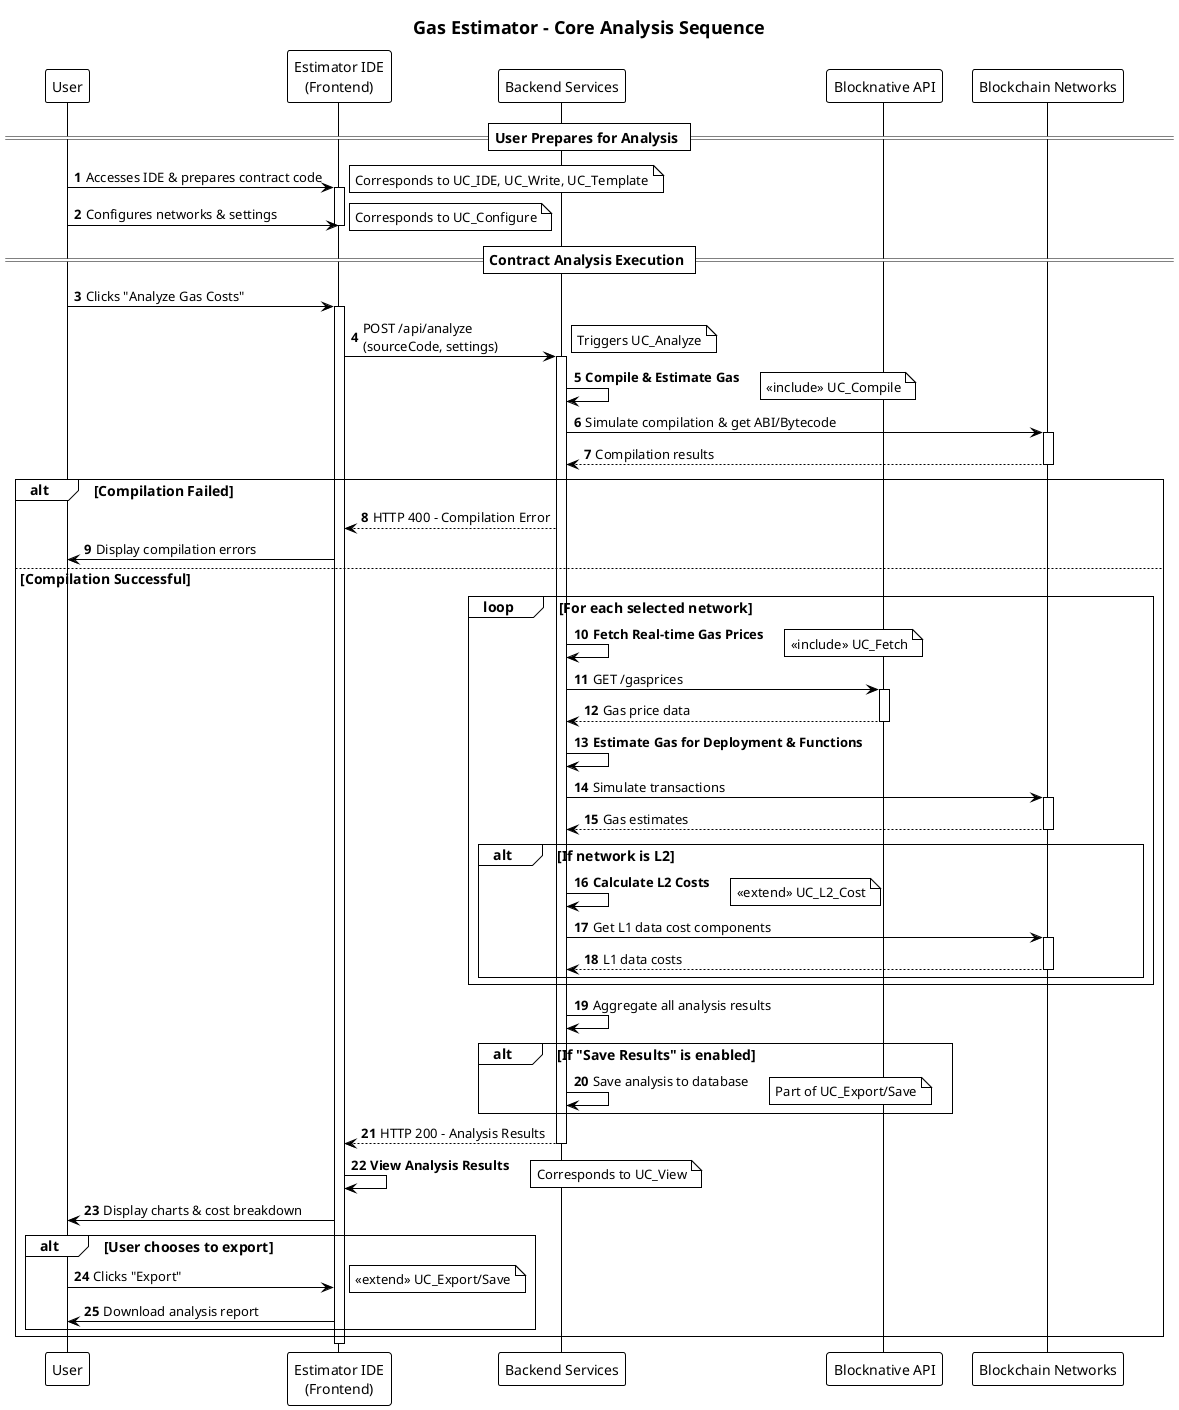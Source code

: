 @startuml
!theme plain
title Gas Estimator - Core Analysis Sequence

' Skin parameters for a clean, vertical look
skinparam titleFontSize 18
skinparam defaultFontSize 14
skinparam sequenceParticipantFontSize 14
skinparam sequenceArrowFontSize 13
skinparam noteFontSize 13

' Participants aligned with the updated Use Case Diagram
participant "User" as User
participant "Estimator IDE\n(Frontend)" as Frontend
participant "Backend Services" as Backend
participant "Blocknative API" as BlocknativeAPI
participant "Blockchain Networks" as Blockchain

autonumber

== User Prepares for Analysis ==
User -> Frontend: Accesses IDE & prepares contract code
activate Frontend
note right: Corresponds to UC_IDE, UC_Write, UC_Template
User -> Frontend: Configures networks & settings
note right: Corresponds to UC_Configure
deactivate Frontend

== Contract Analysis Execution ==
User -> Frontend: Clicks "Analyze Gas Costs"
activate Frontend

Frontend -> Backend: POST /api/analyze\n(sourceCode, settings)
activate Backend
note right: Triggers UC_Analyze

Backend -> Backend: **Compile & Estimate Gas**
note right: <<include>> UC_Compile
Backend -> Blockchain: Simulate compilation & get ABI/Bytecode
activate Blockchain
Blockchain --> Backend: Compilation results
deactivate Blockchain

alt Compilation Failed
    Backend --> Frontend: HTTP 400 - Compilation Error
    Frontend -> User: Display compilation errors
else Compilation Successful

    loop For each selected network

        Backend -> Backend: **Fetch Real-time Gas Prices**
        note right: <<include>> UC_Fetch
        Backend -> BlocknativeAPI: GET /gasprices
        activate BlocknativeAPI
        BlocknativeAPI --> Backend: Gas price data
        deactivate BlocknativeAPI

        Backend -> Backend: **Estimate Gas for Deployment & Functions**
        Backend -> Blockchain: Simulate transactions
        activate Blockchain
        Blockchain --> Backend: Gas estimates
        deactivate Blockchain

        alt If network is L2
            Backend -> Backend: **Calculate L2 Costs**
            note right: <<extend>> UC_L2_Cost
            Backend -> Blockchain: Get L1 data cost components
            activate Blockchain
            Blockchain --> Backend: L1 data costs
            deactivate Blockchain
        end
    end

    Backend -> Backend: Aggregate all analysis results

    alt If "Save Results" is enabled
        Backend -> Backend: Save analysis to database
        note right: Part of UC_Export/Save
    end

    Backend --> Frontend: HTTP 200 - Analysis Results
    deactivate Backend

    Frontend -> Frontend: **View Analysis Results**
    note right: Corresponds to UC_View
    Frontend -> User: Display charts & cost breakdown

    alt User chooses to export
        User -> Frontend: Clicks "Export"
        note right: <<extend>> UC_Export/Save
        Frontend -> User: Download analysis report
    end
end
deactivate Frontend

@enduml
